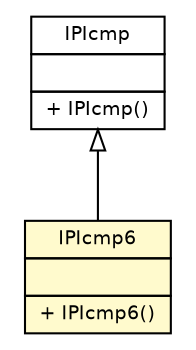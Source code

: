 #!/usr/local/bin/dot
#
# Class diagram 
# Generated by UmlGraph version 4.6 (http://www.spinellis.gr/sw/umlgraph)
#

digraph G {
	edge [fontname="Helvetica",fontsize=10,labelfontname="Helvetica",labelfontsize=10];
	node [fontname="Helvetica",fontsize=10,shape=plaintext];
	// fr.univrennes1.cri.jtacl.lib.ip.IPIcmp6
	c2539 [label=<<table border="0" cellborder="1" cellspacing="0" cellpadding="2" port="p" bgcolor="lemonChiffon" href="./IPIcmp6.html">
		<tr><td><table border="0" cellspacing="0" cellpadding="1">
			<tr><td> IPIcmp6 </td></tr>
		</table></td></tr>
		<tr><td><table border="0" cellspacing="0" cellpadding="1">
			<tr><td align="left">  </td></tr>
		</table></td></tr>
		<tr><td><table border="0" cellspacing="0" cellpadding="1">
			<tr><td align="left"> + IPIcmp6() </td></tr>
		</table></td></tr>
		</table>>, fontname="Helvetica", fontcolor="black", fontsize=9.0];
	// fr.univrennes1.cri.jtacl.lib.ip.IPIcmp
	c2545 [label=<<table border="0" cellborder="1" cellspacing="0" cellpadding="2" port="p" href="./IPIcmp.html">
		<tr><td><table border="0" cellspacing="0" cellpadding="1">
			<tr><td> IPIcmp </td></tr>
		</table></td></tr>
		<tr><td><table border="0" cellspacing="0" cellpadding="1">
			<tr><td align="left">  </td></tr>
		</table></td></tr>
		<tr><td><table border="0" cellspacing="0" cellpadding="1">
			<tr><td align="left"> + IPIcmp() </td></tr>
		</table></td></tr>
		</table>>, fontname="Helvetica", fontcolor="black", fontsize=9.0];
	//fr.univrennes1.cri.jtacl.lib.ip.IPIcmp6 extends fr.univrennes1.cri.jtacl.lib.ip.IPIcmp
	c2545:p -> c2539:p [dir=back,arrowtail=empty];
}

